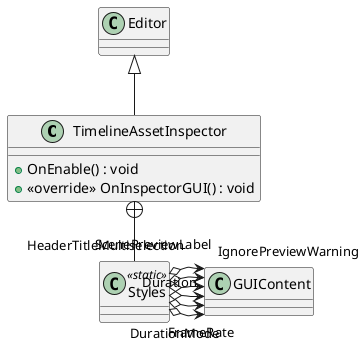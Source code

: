 @startuml
class TimelineAssetInspector {
    + OnEnable() : void
    + <<override>> OnInspectorGUI() : void
}
class Styles <<static>> {
}
Editor <|-- TimelineAssetInspector
TimelineAssetInspector +-- Styles
Styles o-> "FrameRate" GUIContent
Styles o-> "DurationMode" GUIContent
Styles o-> "Duration" GUIContent
Styles o-> "HeaderTitleMultiselection" GUIContent
Styles o-> "IgnorePreviewWarning" GUIContent
Styles o-> "ScenePreviewLabel" GUIContent
@enduml
